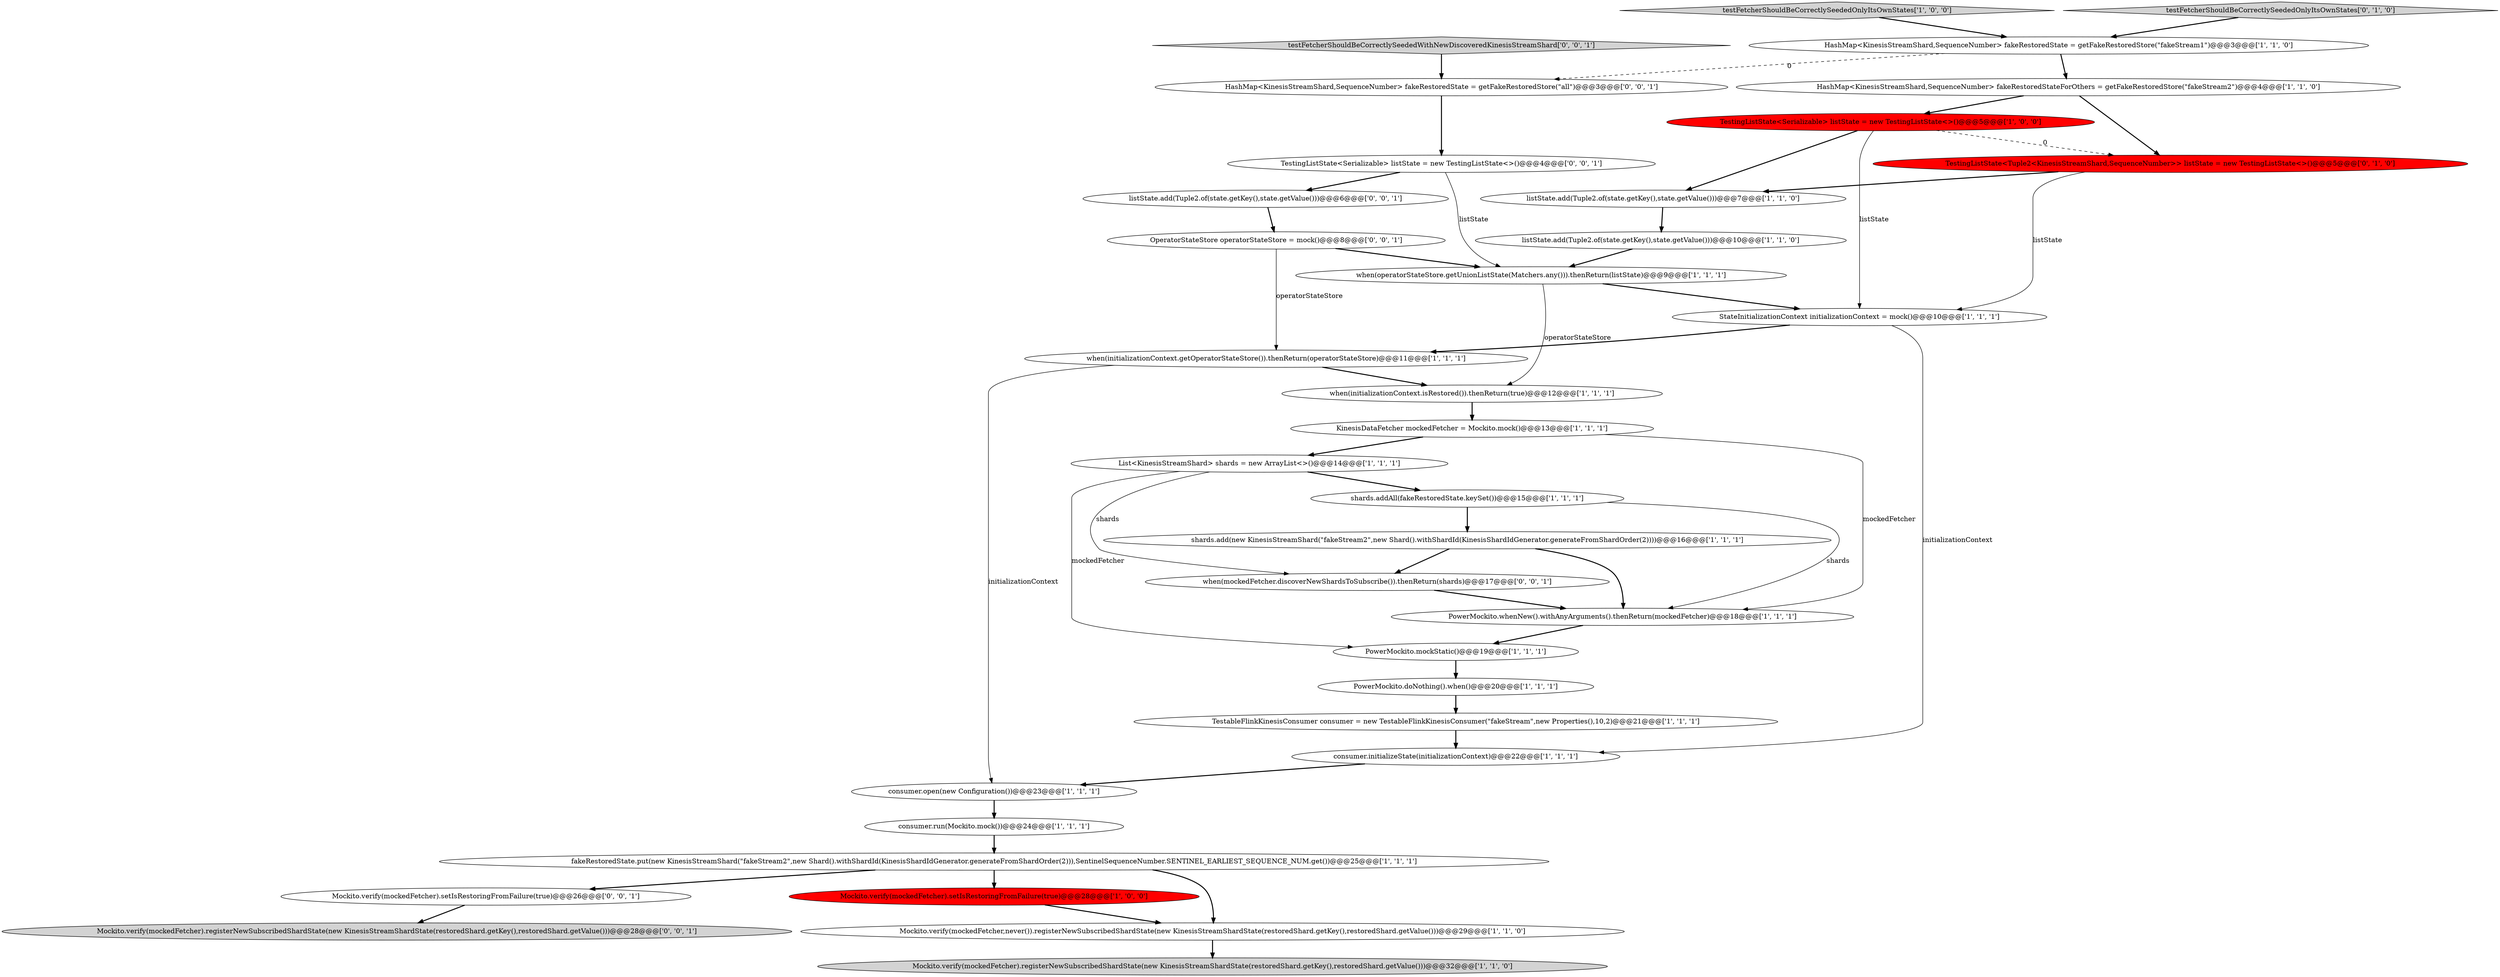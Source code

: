 digraph {
28 [style = filled, label = "OperatorStateStore operatorStateStore = mock()@@@8@@@['0', '0', '1']", fillcolor = white, shape = ellipse image = "AAA0AAABBB3BBB"];
18 [style = filled, label = "StateInitializationContext initializationContext = mock()@@@10@@@['1', '1', '1']", fillcolor = white, shape = ellipse image = "AAA0AAABBB1BBB"];
14 [style = filled, label = "testFetcherShouldBeCorrectlySeededOnlyItsOwnStates['1', '0', '0']", fillcolor = lightgray, shape = diamond image = "AAA0AAABBB1BBB"];
22 [style = filled, label = "when(initializationContext.getOperatorStateStore()).thenReturn(operatorStateStore)@@@11@@@['1', '1', '1']", fillcolor = white, shape = ellipse image = "AAA0AAABBB1BBB"];
33 [style = filled, label = "Mockito.verify(mockedFetcher).setIsRestoringFromFailure(true)@@@26@@@['0', '0', '1']", fillcolor = white, shape = ellipse image = "AAA0AAABBB3BBB"];
30 [style = filled, label = "testFetcherShouldBeCorrectlySeededWithNewDiscoveredKinesisStreamShard['0', '0', '1']", fillcolor = lightgray, shape = diamond image = "AAA0AAABBB3BBB"];
1 [style = filled, label = "fakeRestoredState.put(new KinesisStreamShard(\"fakeStream2\",new Shard().withShardId(KinesisShardIdGenerator.generateFromShardOrder(2))),SentinelSequenceNumber.SENTINEL_EARLIEST_SEQUENCE_NUM.get())@@@25@@@['1', '1', '1']", fillcolor = white, shape = ellipse image = "AAA0AAABBB1BBB"];
3 [style = filled, label = "consumer.run(Mockito.mock())@@@24@@@['1', '1', '1']", fillcolor = white, shape = ellipse image = "AAA0AAABBB1BBB"];
9 [style = filled, label = "PowerMockito.whenNew().withAnyArguments().thenReturn(mockedFetcher)@@@18@@@['1', '1', '1']", fillcolor = white, shape = ellipse image = "AAA0AAABBB1BBB"];
10 [style = filled, label = "shards.addAll(fakeRestoredState.keySet())@@@15@@@['1', '1', '1']", fillcolor = white, shape = ellipse image = "AAA0AAABBB1BBB"];
2 [style = filled, label = "listState.add(Tuple2.of(state.getKey(),state.getValue()))@@@7@@@['1', '1', '0']", fillcolor = white, shape = ellipse image = "AAA0AAABBB1BBB"];
20 [style = filled, label = "Mockito.verify(mockedFetcher).setIsRestoringFromFailure(true)@@@28@@@['1', '0', '0']", fillcolor = red, shape = ellipse image = "AAA1AAABBB1BBB"];
23 [style = filled, label = "KinesisDataFetcher mockedFetcher = Mockito.mock()@@@13@@@['1', '1', '1']", fillcolor = white, shape = ellipse image = "AAA0AAABBB1BBB"];
13 [style = filled, label = "consumer.initializeState(initializationContext)@@@22@@@['1', '1', '1']", fillcolor = white, shape = ellipse image = "AAA0AAABBB1BBB"];
19 [style = filled, label = "listState.add(Tuple2.of(state.getKey(),state.getValue()))@@@10@@@['1', '1', '0']", fillcolor = white, shape = ellipse image = "AAA0AAABBB1BBB"];
21 [style = filled, label = "Mockito.verify(mockedFetcher,never()).registerNewSubscribedShardState(new KinesisStreamShardState(restoredShard.getKey(),restoredShard.getValue()))@@@29@@@['1', '1', '0']", fillcolor = white, shape = ellipse image = "AAA0AAABBB1BBB"];
5 [style = filled, label = "HashMap<KinesisStreamShard,SequenceNumber> fakeRestoredStateForOthers = getFakeRestoredStore(\"fakeStream2\")@@@4@@@['1', '1', '0']", fillcolor = white, shape = ellipse image = "AAA0AAABBB1BBB"];
26 [style = filled, label = "testFetcherShouldBeCorrectlySeededOnlyItsOwnStates['0', '1', '0']", fillcolor = lightgray, shape = diamond image = "AAA0AAABBB2BBB"];
27 [style = filled, label = "listState.add(Tuple2.of(state.getKey(),state.getValue()))@@@6@@@['0', '0', '1']", fillcolor = white, shape = ellipse image = "AAA0AAABBB3BBB"];
32 [style = filled, label = "Mockito.verify(mockedFetcher).registerNewSubscribedShardState(new KinesisStreamShardState(restoredShard.getKey(),restoredShard.getValue()))@@@28@@@['0', '0', '1']", fillcolor = lightgray, shape = ellipse image = "AAA0AAABBB3BBB"];
0 [style = filled, label = "shards.add(new KinesisStreamShard(\"fakeStream2\",new Shard().withShardId(KinesisShardIdGenerator.generateFromShardOrder(2))))@@@16@@@['1', '1', '1']", fillcolor = white, shape = ellipse image = "AAA0AAABBB1BBB"];
25 [style = filled, label = "TestingListState<Tuple2<KinesisStreamShard,SequenceNumber>> listState = new TestingListState<>()@@@5@@@['0', '1', '0']", fillcolor = red, shape = ellipse image = "AAA1AAABBB2BBB"];
12 [style = filled, label = "TestingListState<Serializable> listState = new TestingListState<>()@@@5@@@['1', '0', '0']", fillcolor = red, shape = ellipse image = "AAA1AAABBB1BBB"];
34 [style = filled, label = "HashMap<KinesisStreamShard,SequenceNumber> fakeRestoredState = getFakeRestoredStore(\"all\")@@@3@@@['0', '0', '1']", fillcolor = white, shape = ellipse image = "AAA0AAABBB3BBB"];
16 [style = filled, label = "PowerMockito.mockStatic()@@@19@@@['1', '1', '1']", fillcolor = white, shape = ellipse image = "AAA0AAABBB1BBB"];
6 [style = filled, label = "consumer.open(new Configuration())@@@23@@@['1', '1', '1']", fillcolor = white, shape = ellipse image = "AAA0AAABBB1BBB"];
7 [style = filled, label = "HashMap<KinesisStreamShard,SequenceNumber> fakeRestoredState = getFakeRestoredStore(\"fakeStream1\")@@@3@@@['1', '1', '0']", fillcolor = white, shape = ellipse image = "AAA0AAABBB1BBB"];
29 [style = filled, label = "when(mockedFetcher.discoverNewShardsToSubscribe()).thenReturn(shards)@@@17@@@['0', '0', '1']", fillcolor = white, shape = ellipse image = "AAA0AAABBB3BBB"];
15 [style = filled, label = "when(initializationContext.isRestored()).thenReturn(true)@@@12@@@['1', '1', '1']", fillcolor = white, shape = ellipse image = "AAA0AAABBB1BBB"];
8 [style = filled, label = "PowerMockito.doNothing().when()@@@20@@@['1', '1', '1']", fillcolor = white, shape = ellipse image = "AAA0AAABBB1BBB"];
11 [style = filled, label = "when(operatorStateStore.getUnionListState(Matchers.any())).thenReturn(listState)@@@9@@@['1', '1', '1']", fillcolor = white, shape = ellipse image = "AAA0AAABBB1BBB"];
4 [style = filled, label = "TestableFlinkKinesisConsumer consumer = new TestableFlinkKinesisConsumer(\"fakeStream\",new Properties(),10,2)@@@21@@@['1', '1', '1']", fillcolor = white, shape = ellipse image = "AAA0AAABBB1BBB"];
31 [style = filled, label = "TestingListState<Serializable> listState = new TestingListState<>()@@@4@@@['0', '0', '1']", fillcolor = white, shape = ellipse image = "AAA0AAABBB3BBB"];
24 [style = filled, label = "Mockito.verify(mockedFetcher).registerNewSubscribedShardState(new KinesisStreamShardState(restoredShard.getKey(),restoredShard.getValue()))@@@32@@@['1', '1', '0']", fillcolor = lightgray, shape = ellipse image = "AAA0AAABBB1BBB"];
17 [style = filled, label = "List<KinesisStreamShard> shards = new ArrayList<>()@@@14@@@['1', '1', '1']", fillcolor = white, shape = ellipse image = "AAA0AAABBB1BBB"];
17->10 [style = bold, label=""];
6->3 [style = bold, label=""];
15->23 [style = bold, label=""];
0->9 [style = bold, label=""];
2->19 [style = bold, label=""];
22->15 [style = bold, label=""];
26->7 [style = bold, label=""];
3->1 [style = bold, label=""];
16->8 [style = bold, label=""];
22->6 [style = solid, label="initializationContext"];
27->28 [style = bold, label=""];
28->11 [style = bold, label=""];
4->13 [style = bold, label=""];
29->9 [style = bold, label=""];
11->15 [style = solid, label="operatorStateStore"];
18->13 [style = solid, label="initializationContext"];
17->16 [style = solid, label="mockedFetcher"];
1->20 [style = bold, label=""];
34->31 [style = bold, label=""];
19->11 [style = bold, label=""];
0->29 [style = bold, label=""];
21->24 [style = bold, label=""];
30->34 [style = bold, label=""];
28->22 [style = solid, label="operatorStateStore"];
25->2 [style = bold, label=""];
9->16 [style = bold, label=""];
11->18 [style = bold, label=""];
5->25 [style = bold, label=""];
12->18 [style = solid, label="listState"];
14->7 [style = bold, label=""];
20->21 [style = bold, label=""];
12->2 [style = bold, label=""];
7->5 [style = bold, label=""];
1->33 [style = bold, label=""];
18->22 [style = bold, label=""];
12->25 [style = dashed, label="0"];
31->27 [style = bold, label=""];
5->12 [style = bold, label=""];
17->29 [style = solid, label="shards"];
1->21 [style = bold, label=""];
10->0 [style = bold, label=""];
23->17 [style = bold, label=""];
33->32 [style = bold, label=""];
31->11 [style = solid, label="listState"];
10->9 [style = solid, label="shards"];
8->4 [style = bold, label=""];
13->6 [style = bold, label=""];
23->9 [style = solid, label="mockedFetcher"];
7->34 [style = dashed, label="0"];
25->18 [style = solid, label="listState"];
}
